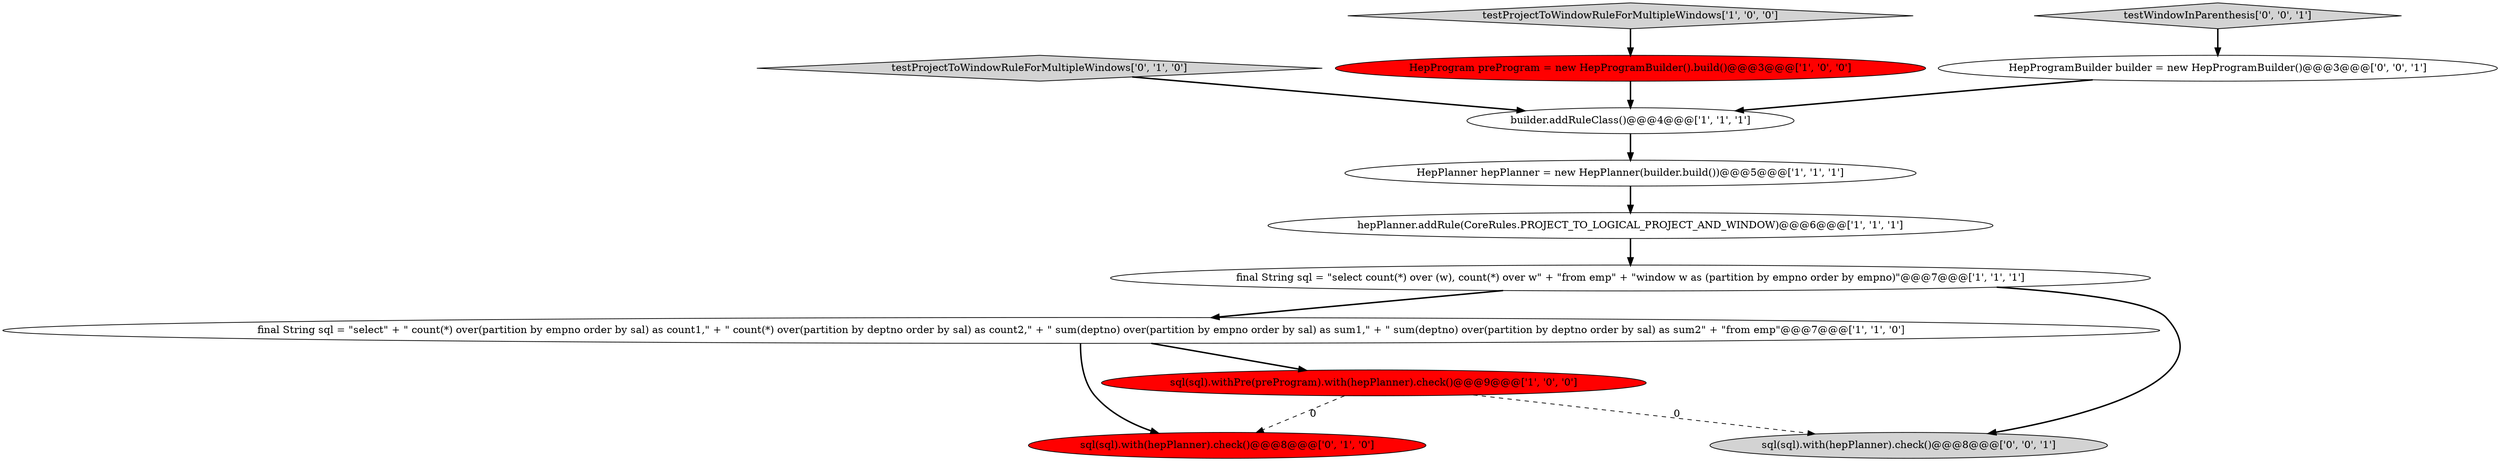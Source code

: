 digraph {
7 [style = filled, label = "builder.addRuleClass()@@@4@@@['1', '1', '1']", fillcolor = white, shape = ellipse image = "AAA0AAABBB1BBB"];
3 [style = filled, label = "final String sql = \"select\" + \" count(*) over(partition by empno order by sal) as count1,\" + \" count(*) over(partition by deptno order by sal) as count2,\" + \" sum(deptno) over(partition by empno order by sal) as sum1,\" + \" sum(deptno) over(partition by deptno order by sal) as sum2\" + \"from emp\"@@@7@@@['1', '1', '0']", fillcolor = white, shape = ellipse image = "AAA0AAABBB1BBB"];
2 [style = filled, label = "sql(sql).withPre(preProgram).with(hepPlanner).check()@@@9@@@['1', '0', '0']", fillcolor = red, shape = ellipse image = "AAA1AAABBB1BBB"];
4 [style = filled, label = "hepPlanner.addRule(CoreRules.PROJECT_TO_LOGICAL_PROJECT_AND_WINDOW)@@@6@@@['1', '1', '1']", fillcolor = white, shape = ellipse image = "AAA0AAABBB1BBB"];
8 [style = filled, label = "testProjectToWindowRuleForMultipleWindows['0', '1', '0']", fillcolor = lightgray, shape = diamond image = "AAA0AAABBB2BBB"];
0 [style = filled, label = "HepProgram preProgram = new HepProgramBuilder().build()@@@3@@@['1', '0', '0']", fillcolor = red, shape = ellipse image = "AAA1AAABBB1BBB"];
10 [style = filled, label = "HepProgramBuilder builder = new HepProgramBuilder()@@@3@@@['0', '0', '1']", fillcolor = white, shape = ellipse image = "AAA0AAABBB3BBB"];
5 [style = filled, label = "final String sql = \"select count(*) over (w), count(*) over w\" + \"from emp\" + \"window w as (partition by empno order by empno)\"@@@7@@@['1', '1', '1']", fillcolor = white, shape = ellipse image = "AAA0AAABBB1BBB"];
6 [style = filled, label = "testProjectToWindowRuleForMultipleWindows['1', '0', '0']", fillcolor = lightgray, shape = diamond image = "AAA0AAABBB1BBB"];
1 [style = filled, label = "HepPlanner hepPlanner = new HepPlanner(builder.build())@@@5@@@['1', '1', '1']", fillcolor = white, shape = ellipse image = "AAA0AAABBB1BBB"];
9 [style = filled, label = "sql(sql).with(hepPlanner).check()@@@8@@@['0', '1', '0']", fillcolor = red, shape = ellipse image = "AAA1AAABBB2BBB"];
12 [style = filled, label = "testWindowInParenthesis['0', '0', '1']", fillcolor = lightgray, shape = diamond image = "AAA0AAABBB3BBB"];
11 [style = filled, label = "sql(sql).with(hepPlanner).check()@@@8@@@['0', '0', '1']", fillcolor = lightgray, shape = ellipse image = "AAA0AAABBB3BBB"];
5->3 [style = bold, label=""];
3->9 [style = bold, label=""];
2->11 [style = dashed, label="0"];
1->4 [style = bold, label=""];
5->11 [style = bold, label=""];
12->10 [style = bold, label=""];
6->0 [style = bold, label=""];
7->1 [style = bold, label=""];
3->2 [style = bold, label=""];
2->9 [style = dashed, label="0"];
4->5 [style = bold, label=""];
10->7 [style = bold, label=""];
8->7 [style = bold, label=""];
0->7 [style = bold, label=""];
}

